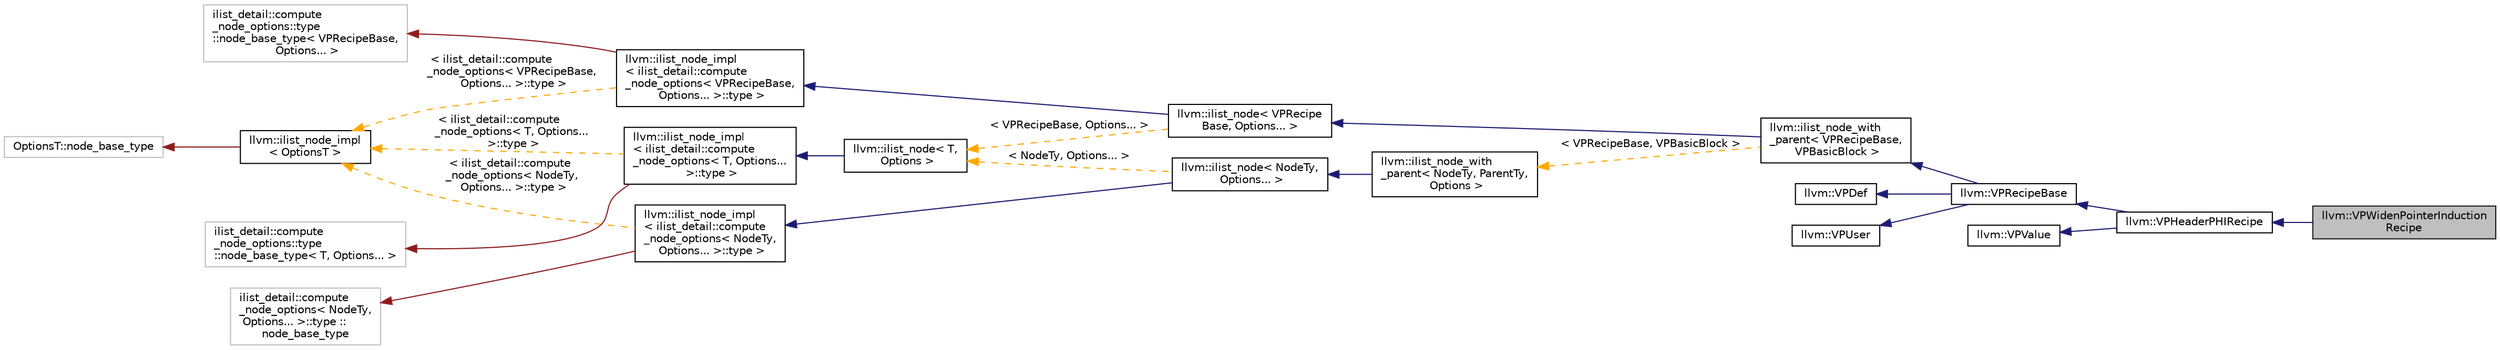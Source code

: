 digraph "llvm::VPWidenPointerInductionRecipe"
{
 // LATEX_PDF_SIZE
  bgcolor="transparent";
  edge [fontname="Helvetica",fontsize="10",labelfontname="Helvetica",labelfontsize="10"];
  node [fontname="Helvetica",fontsize="10",shape=record];
  rankdir="LR";
  Node1 [label="llvm::VPWidenPointerInduction\lRecipe",height=0.2,width=0.4,color="black", fillcolor="grey75", style="filled", fontcolor="black",tooltip=" "];
  Node2 -> Node1 [dir="back",color="midnightblue",fontsize="10",style="solid",fontname="Helvetica"];
  Node2 [label="llvm::VPHeaderPHIRecipe",height=0.2,width=0.4,color="black",URL="$classllvm_1_1VPHeaderPHIRecipe.html",tooltip="A pure virtual base class for all recipes modeling header phis, including phis for first order recurr..."];
  Node3 -> Node2 [dir="back",color="midnightblue",fontsize="10",style="solid",fontname="Helvetica"];
  Node3 [label="llvm::VPRecipeBase",height=0.2,width=0.4,color="black",URL="$classllvm_1_1VPRecipeBase.html",tooltip="VPRecipeBase is a base class modeling a sequence of one or more output IR instructions."];
  Node4 -> Node3 [dir="back",color="midnightblue",fontsize="10",style="solid",fontname="Helvetica"];
  Node4 [label="llvm::ilist_node_with\l_parent\< VPRecipeBase,\l VPBasicBlock \>",height=0.2,width=0.4,color="black",URL="$classllvm_1_1ilist__node__with__parent.html",tooltip=" "];
  Node5 -> Node4 [dir="back",color="midnightblue",fontsize="10",style="solid",fontname="Helvetica"];
  Node5 [label="llvm::ilist_node\< VPRecipe\lBase, Options... \>",height=0.2,width=0.4,color="black",URL="$classllvm_1_1ilist__node.html",tooltip=" "];
  Node6 -> Node5 [dir="back",color="midnightblue",fontsize="10",style="solid",fontname="Helvetica"];
  Node6 [label="llvm::ilist_node_impl\l\< ilist_detail::compute\l_node_options\< VPRecipeBase,\l Options... \>::type \>",height=0.2,width=0.4,color="black",URL="$classllvm_1_1ilist__node__impl.html",tooltip=" "];
  Node7 -> Node6 [dir="back",color="firebrick4",fontsize="10",style="solid",fontname="Helvetica"];
  Node7 [label="ilist_detail::compute\l_node_options::type \l::node_base_type\< VPRecipeBase,\l Options... \>",height=0.2,width=0.4,color="grey75",tooltip=" "];
  Node8 -> Node6 [dir="back",color="orange",fontsize="10",style="dashed",label=" \< ilist_detail::compute\l_node_options\< VPRecipeBase,\l Options... \>::type \>" ,fontname="Helvetica"];
  Node8 [label="llvm::ilist_node_impl\l\< OptionsT \>",height=0.2,width=0.4,color="black",URL="$classllvm_1_1ilist__node__impl.html",tooltip="Implementation for an ilist node."];
  Node9 -> Node8 [dir="back",color="firebrick4",fontsize="10",style="solid",fontname="Helvetica"];
  Node9 [label="OptionsT::node_base_type",height=0.2,width=0.4,color="grey75",tooltip=" "];
  Node10 -> Node5 [dir="back",color="orange",fontsize="10",style="dashed",label=" \< VPRecipeBase, Options... \>" ,fontname="Helvetica"];
  Node10 [label="llvm::ilist_node\< T,\l Options \>",height=0.2,width=0.4,color="black",URL="$classllvm_1_1ilist__node.html",tooltip=" "];
  Node11 -> Node10 [dir="back",color="midnightblue",fontsize="10",style="solid",fontname="Helvetica"];
  Node11 [label="llvm::ilist_node_impl\l\< ilist_detail::compute\l_node_options\< T, Options...\l \>::type \>",height=0.2,width=0.4,color="black",URL="$classllvm_1_1ilist__node__impl.html",tooltip=" "];
  Node12 -> Node11 [dir="back",color="firebrick4",fontsize="10",style="solid",fontname="Helvetica"];
  Node12 [label="ilist_detail::compute\l_node_options::type \l::node_base_type\< T, Options... \>",height=0.2,width=0.4,color="grey75",tooltip=" "];
  Node8 -> Node11 [dir="back",color="orange",fontsize="10",style="dashed",label=" \< ilist_detail::compute\l_node_options\< T, Options...\l \>::type \>" ,fontname="Helvetica"];
  Node13 -> Node4 [dir="back",color="orange",fontsize="10",style="dashed",label=" \< VPRecipeBase, VPBasicBlock \>" ,fontname="Helvetica"];
  Node13 [label="llvm::ilist_node_with\l_parent\< NodeTy, ParentTy,\l Options \>",height=0.2,width=0.4,color="black",URL="$classllvm_1_1ilist__node__with__parent.html",tooltip="An ilist node that can access its parent list."];
  Node14 -> Node13 [dir="back",color="midnightblue",fontsize="10",style="solid",fontname="Helvetica"];
  Node14 [label="llvm::ilist_node\< NodeTy,\l Options... \>",height=0.2,width=0.4,color="black",URL="$classllvm_1_1ilist__node.html",tooltip=" "];
  Node15 -> Node14 [dir="back",color="midnightblue",fontsize="10",style="solid",fontname="Helvetica"];
  Node15 [label="llvm::ilist_node_impl\l\< ilist_detail::compute\l_node_options\< NodeTy,\l Options... \>::type \>",height=0.2,width=0.4,color="black",URL="$classllvm_1_1ilist__node__impl.html",tooltip=" "];
  Node16 -> Node15 [dir="back",color="firebrick4",fontsize="10",style="solid",fontname="Helvetica"];
  Node16 [label="ilist_detail::compute\l_node_options\< NodeTy,\l Options... \>::type ::\lnode_base_type",height=0.2,width=0.4,color="grey75",tooltip=" "];
  Node8 -> Node15 [dir="back",color="orange",fontsize="10",style="dashed",label=" \< ilist_detail::compute\l_node_options\< NodeTy,\l Options... \>::type \>" ,fontname="Helvetica"];
  Node10 -> Node14 [dir="back",color="orange",fontsize="10",style="dashed",label=" \< NodeTy, Options... \>" ,fontname="Helvetica"];
  Node17 -> Node3 [dir="back",color="midnightblue",fontsize="10",style="solid",fontname="Helvetica"];
  Node17 [label="llvm::VPDef",height=0.2,width=0.4,color="black",URL="$classllvm_1_1VPDef.html",tooltip="This class augments a recipe with a set of VPValues defined by the recipe."];
  Node18 -> Node3 [dir="back",color="midnightblue",fontsize="10",style="solid",fontname="Helvetica"];
  Node18 [label="llvm::VPUser",height=0.2,width=0.4,color="black",URL="$classllvm_1_1VPUser.html",tooltip="This class augments VPValue with operands which provide the inverse def-use edges from VPValue's user..."];
  Node19 -> Node2 [dir="back",color="midnightblue",fontsize="10",style="solid",fontname="Helvetica"];
  Node19 [label="llvm::VPValue",height=0.2,width=0.4,color="black",URL="$classllvm_1_1VPValue.html",tooltip=" "];
}
